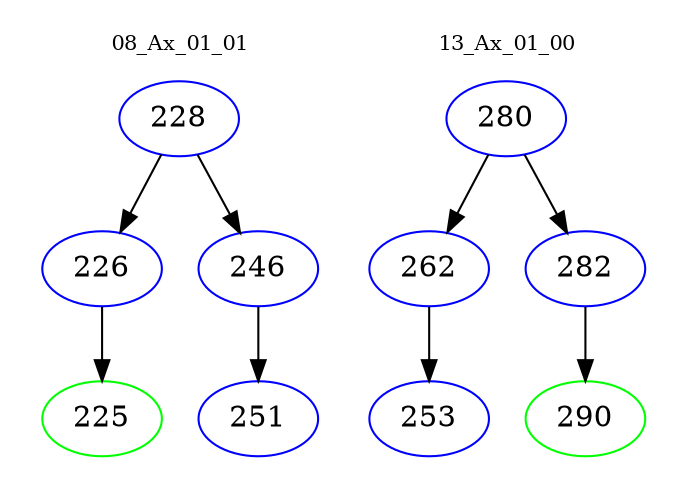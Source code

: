 digraph{
subgraph cluster_0 {
color = white
label = "08_Ax_01_01";
fontsize=10;
T0_228 [label="228", color="blue"]
T0_228 -> T0_226 [color="black"]
T0_226 [label="226", color="blue"]
T0_226 -> T0_225 [color="black"]
T0_225 [label="225", color="green"]
T0_228 -> T0_246 [color="black"]
T0_246 [label="246", color="blue"]
T0_246 -> T0_251 [color="black"]
T0_251 [label="251", color="blue"]
}
subgraph cluster_1 {
color = white
label = "13_Ax_01_00";
fontsize=10;
T1_280 [label="280", color="blue"]
T1_280 -> T1_262 [color="black"]
T1_262 [label="262", color="blue"]
T1_262 -> T1_253 [color="black"]
T1_253 [label="253", color="blue"]
T1_280 -> T1_282 [color="black"]
T1_282 [label="282", color="blue"]
T1_282 -> T1_290 [color="black"]
T1_290 [label="290", color="green"]
}
}

